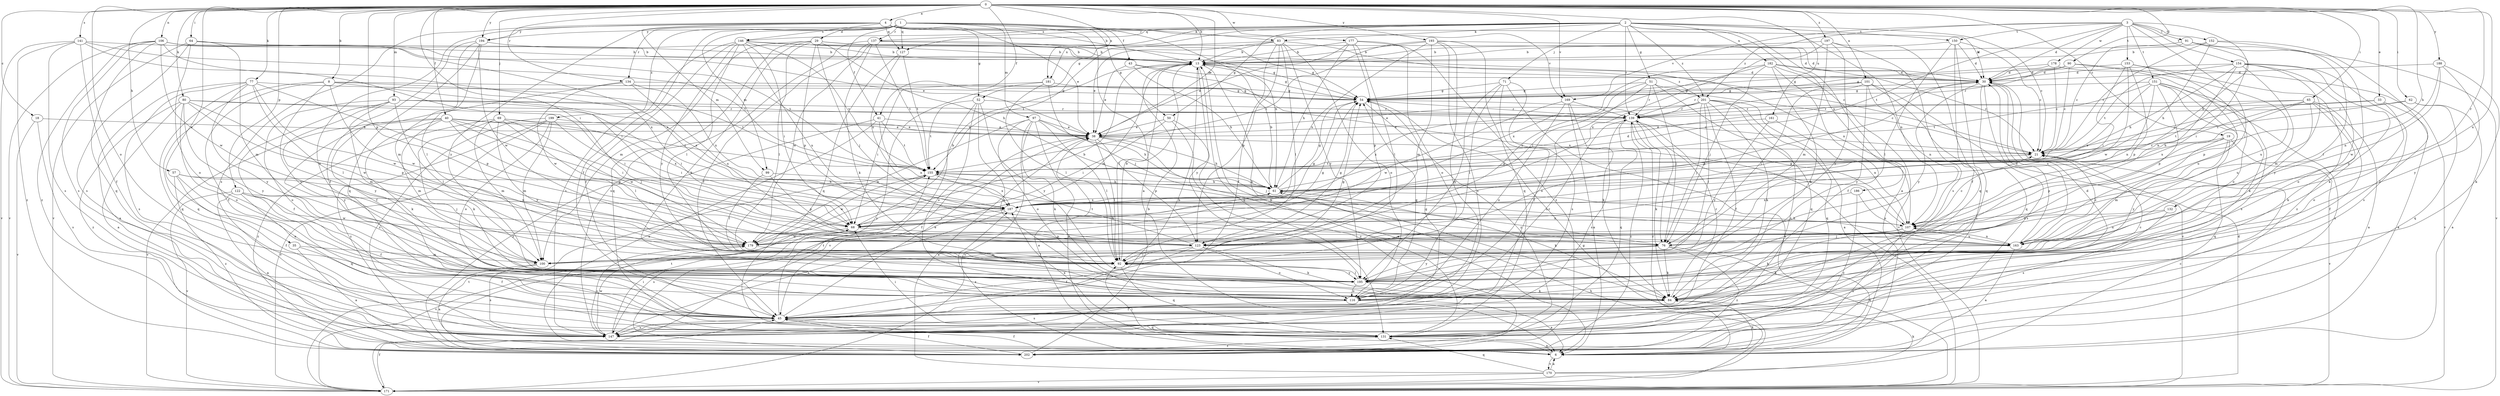 strict digraph  {
0;
1;
2;
3;
4;
6;
8;
13;
18;
19;
21;
29;
30;
33;
35;
38;
40;
41;
43;
45;
50;
51;
52;
54;
57;
61;
62;
64;
65;
68;
69;
71;
76;
77;
80;
83;
84;
90;
91;
92;
93;
97;
99;
100;
101;
106;
107;
116;
122;
123;
127;
131;
132;
134;
137;
139;
141;
146;
147;
150;
151;
152;
153;
154;
155;
161;
163;
169;
170;
171;
177;
178;
179;
181;
182;
186;
187;
188;
193;
194;
195;
197;
199;
201;
202;
0 -> 4  [label=a];
0 -> 8  [label=b];
0 -> 13  [label=b];
0 -> 18  [label=c];
0 -> 19  [label=c];
0 -> 33  [label=e];
0 -> 35  [label=e];
0 -> 38  [label=e];
0 -> 40  [label=f];
0 -> 41  [label=f];
0 -> 57  [label=h];
0 -> 61  [label=h];
0 -> 62  [label=i];
0 -> 64  [label=i];
0 -> 65  [label=i];
0 -> 68  [label=i];
0 -> 69  [label=j];
0 -> 77  [label=k];
0 -> 80  [label=k];
0 -> 90  [label=l];
0 -> 93  [label=m];
0 -> 101  [label=n];
0 -> 106  [label=n];
0 -> 116  [label=o];
0 -> 122  [label=p];
0 -> 123  [label=p];
0 -> 132  [label=r];
0 -> 134  [label=r];
0 -> 141  [label=s];
0 -> 161  [label=u];
0 -> 163  [label=u];
0 -> 169  [label=v];
0 -> 177  [label=w];
0 -> 181  [label=x];
0 -> 188  [label=y];
0 -> 193  [label=y];
0 -> 194  [label=y];
0 -> 197  [label=z];
1 -> 6  [label=a];
1 -> 29  [label=d];
1 -> 41  [label=f];
1 -> 43  [label=f];
1 -> 45  [label=f];
1 -> 50  [label=g];
1 -> 61  [label=h];
1 -> 83  [label=k];
1 -> 97  [label=m];
1 -> 99  [label=m];
1 -> 127  [label=q];
1 -> 134  [label=r];
1 -> 137  [label=r];
1 -> 194  [label=y];
1 -> 199  [label=z];
2 -> 6  [label=a];
2 -> 21  [label=c];
2 -> 50  [label=g];
2 -> 51  [label=g];
2 -> 52  [label=g];
2 -> 71  [label=j];
2 -> 83  [label=k];
2 -> 107  [label=n];
2 -> 127  [label=q];
2 -> 137  [label=r];
2 -> 139  [label=r];
2 -> 146  [label=s];
2 -> 150  [label=t];
2 -> 181  [label=x];
2 -> 182  [label=x];
2 -> 186  [label=x];
2 -> 201  [label=z];
3 -> 30  [label=d];
3 -> 61  [label=h];
3 -> 76  [label=j];
3 -> 91  [label=l];
3 -> 150  [label=t];
3 -> 151  [label=t];
3 -> 152  [label=t];
3 -> 153  [label=t];
3 -> 154  [label=t];
3 -> 155  [label=t];
3 -> 169  [label=v];
3 -> 178  [label=w];
3 -> 201  [label=z];
4 -> 13  [label=b];
4 -> 30  [label=d];
4 -> 38  [label=e];
4 -> 52  [label=g];
4 -> 99  [label=m];
4 -> 116  [label=o];
4 -> 127  [label=q];
4 -> 146  [label=s];
4 -> 147  [label=s];
4 -> 169  [label=v];
4 -> 194  [label=y];
4 -> 195  [label=y];
6 -> 38  [label=e];
6 -> 45  [label=f];
6 -> 84  [label=k];
6 -> 92  [label=l];
6 -> 139  [label=r];
6 -> 170  [label=v];
6 -> 187  [label=x];
8 -> 45  [label=f];
8 -> 54  [label=g];
8 -> 131  [label=q];
8 -> 155  [label=t];
8 -> 179  [label=w];
8 -> 187  [label=x];
8 -> 195  [label=y];
13 -> 30  [label=d];
13 -> 54  [label=g];
13 -> 84  [label=k];
13 -> 92  [label=l];
13 -> 100  [label=m];
13 -> 131  [label=q];
13 -> 195  [label=y];
13 -> 201  [label=z];
18 -> 38  [label=e];
18 -> 147  [label=s];
18 -> 171  [label=v];
19 -> 21  [label=c];
19 -> 100  [label=m];
19 -> 123  [label=p];
19 -> 131  [label=q];
19 -> 171  [label=v];
19 -> 195  [label=y];
21 -> 155  [label=t];
29 -> 13  [label=b];
29 -> 30  [label=d];
29 -> 61  [label=h];
29 -> 76  [label=j];
29 -> 84  [label=k];
29 -> 92  [label=l];
29 -> 100  [label=m];
29 -> 123  [label=p];
29 -> 131  [label=q];
30 -> 54  [label=g];
30 -> 123  [label=p];
30 -> 131  [label=q];
30 -> 163  [label=u];
30 -> 195  [label=y];
30 -> 202  [label=z];
33 -> 6  [label=a];
33 -> 21  [label=c];
33 -> 116  [label=o];
33 -> 139  [label=r];
35 -> 6  [label=a];
35 -> 45  [label=f];
35 -> 100  [label=m];
38 -> 21  [label=c];
38 -> 45  [label=f];
38 -> 61  [label=h];
38 -> 76  [label=j];
38 -> 92  [label=l];
38 -> 123  [label=p];
40 -> 38  [label=e];
40 -> 68  [label=i];
40 -> 76  [label=j];
40 -> 84  [label=k];
40 -> 100  [label=m];
40 -> 123  [label=p];
40 -> 155  [label=t];
40 -> 171  [label=v];
40 -> 195  [label=y];
41 -> 6  [label=a];
41 -> 38  [label=e];
41 -> 107  [label=n];
41 -> 155  [label=t];
41 -> 202  [label=z];
43 -> 30  [label=d];
43 -> 38  [label=e];
43 -> 61  [label=h];
43 -> 107  [label=n];
45 -> 38  [label=e];
45 -> 54  [label=g];
45 -> 131  [label=q];
45 -> 147  [label=s];
45 -> 155  [label=t];
50 -> 6  [label=a];
50 -> 38  [label=e];
50 -> 68  [label=i];
50 -> 202  [label=z];
51 -> 21  [label=c];
51 -> 54  [label=g];
51 -> 76  [label=j];
51 -> 116  [label=o];
51 -> 123  [label=p];
51 -> 131  [label=q];
51 -> 139  [label=r];
52 -> 84  [label=k];
52 -> 116  [label=o];
52 -> 139  [label=r];
52 -> 155  [label=t];
52 -> 171  [label=v];
52 -> 195  [label=y];
54 -> 139  [label=r];
54 -> 202  [label=z];
57 -> 45  [label=f];
57 -> 61  [label=h];
57 -> 76  [label=j];
57 -> 116  [label=o];
57 -> 202  [label=z];
61 -> 13  [label=b];
61 -> 30  [label=d];
61 -> 54  [label=g];
61 -> 84  [label=k];
61 -> 187  [label=x];
62 -> 6  [label=a];
62 -> 21  [label=c];
62 -> 131  [label=q];
62 -> 139  [label=r];
64 -> 13  [label=b];
64 -> 100  [label=m];
64 -> 116  [label=o];
64 -> 147  [label=s];
64 -> 171  [label=v];
64 -> 187  [label=x];
65 -> 6  [label=a];
65 -> 45  [label=f];
65 -> 61  [label=h];
65 -> 84  [label=k];
65 -> 139  [label=r];
65 -> 155  [label=t];
65 -> 163  [label=u];
65 -> 187  [label=x];
68 -> 13  [label=b];
68 -> 54  [label=g];
68 -> 123  [label=p];
68 -> 147  [label=s];
68 -> 171  [label=v];
68 -> 179  [label=w];
69 -> 38  [label=e];
69 -> 84  [label=k];
69 -> 92  [label=l];
69 -> 100  [label=m];
69 -> 179  [label=w];
69 -> 187  [label=x];
69 -> 195  [label=y];
69 -> 202  [label=z];
71 -> 45  [label=f];
71 -> 54  [label=g];
71 -> 92  [label=l];
71 -> 147  [label=s];
71 -> 171  [label=v];
71 -> 195  [label=y];
76 -> 6  [label=a];
76 -> 84  [label=k];
76 -> 100  [label=m];
76 -> 195  [label=y];
76 -> 202  [label=z];
77 -> 6  [label=a];
77 -> 54  [label=g];
77 -> 92  [label=l];
77 -> 123  [label=p];
77 -> 131  [label=q];
77 -> 147  [label=s];
77 -> 179  [label=w];
77 -> 195  [label=y];
80 -> 6  [label=a];
80 -> 68  [label=i];
80 -> 116  [label=o];
80 -> 123  [label=p];
80 -> 139  [label=r];
80 -> 179  [label=w];
80 -> 195  [label=y];
80 -> 202  [label=z];
83 -> 13  [label=b];
83 -> 38  [label=e];
83 -> 45  [label=f];
83 -> 92  [label=l];
83 -> 107  [label=n];
83 -> 116  [label=o];
83 -> 123  [label=p];
83 -> 155  [label=t];
83 -> 195  [label=y];
84 -> 30  [label=d];
84 -> 45  [label=f];
84 -> 139  [label=r];
90 -> 21  [label=c];
90 -> 30  [label=d];
90 -> 54  [label=g];
90 -> 123  [label=p];
90 -> 139  [label=r];
90 -> 163  [label=u];
91 -> 13  [label=b];
91 -> 21  [label=c];
91 -> 68  [label=i];
91 -> 92  [label=l];
91 -> 171  [label=v];
92 -> 13  [label=b];
92 -> 54  [label=g];
92 -> 131  [label=q];
92 -> 195  [label=y];
93 -> 21  [label=c];
93 -> 45  [label=f];
93 -> 68  [label=i];
93 -> 92  [label=l];
93 -> 100  [label=m];
93 -> 116  [label=o];
93 -> 139  [label=r];
93 -> 195  [label=y];
97 -> 6  [label=a];
97 -> 38  [label=e];
97 -> 61  [label=h];
97 -> 84  [label=k];
97 -> 92  [label=l];
97 -> 116  [label=o];
97 -> 171  [label=v];
97 -> 179  [label=w];
99 -> 61  [label=h];
99 -> 92  [label=l];
99 -> 123  [label=p];
100 -> 6  [label=a];
100 -> 147  [label=s];
101 -> 54  [label=g];
101 -> 76  [label=j];
101 -> 107  [label=n];
101 -> 139  [label=r];
101 -> 171  [label=v];
101 -> 195  [label=y];
101 -> 202  [label=z];
106 -> 13  [label=b];
106 -> 38  [label=e];
106 -> 131  [label=q];
106 -> 147  [label=s];
106 -> 155  [label=t];
106 -> 171  [label=v];
106 -> 179  [label=w];
106 -> 187  [label=x];
106 -> 202  [label=z];
107 -> 21  [label=c];
107 -> 54  [label=g];
107 -> 76  [label=j];
107 -> 84  [label=k];
107 -> 163  [label=u];
107 -> 202  [label=z];
116 -> 6  [label=a];
116 -> 21  [label=c];
116 -> 54  [label=g];
116 -> 139  [label=r];
116 -> 147  [label=s];
122 -> 6  [label=a];
122 -> 45  [label=f];
122 -> 131  [label=q];
122 -> 171  [label=v];
122 -> 179  [label=w];
122 -> 187  [label=x];
123 -> 45  [label=f];
123 -> 54  [label=g];
123 -> 84  [label=k];
123 -> 92  [label=l];
123 -> 116  [label=o];
123 -> 155  [label=t];
127 -> 131  [label=q];
127 -> 155  [label=t];
127 -> 187  [label=x];
131 -> 6  [label=a];
131 -> 13  [label=b];
131 -> 68  [label=i];
131 -> 187  [label=x];
131 -> 202  [label=z];
132 -> 107  [label=n];
132 -> 147  [label=s];
132 -> 163  [label=u];
134 -> 45  [label=f];
134 -> 54  [label=g];
134 -> 163  [label=u];
134 -> 179  [label=w];
134 -> 187  [label=x];
137 -> 13  [label=b];
137 -> 45  [label=f];
137 -> 54  [label=g];
137 -> 84  [label=k];
137 -> 147  [label=s];
137 -> 155  [label=t];
137 -> 179  [label=w];
139 -> 38  [label=e];
139 -> 76  [label=j];
139 -> 84  [label=k];
139 -> 131  [label=q];
139 -> 147  [label=s];
139 -> 202  [label=z];
141 -> 13  [label=b];
141 -> 45  [label=f];
141 -> 68  [label=i];
141 -> 147  [label=s];
141 -> 155  [label=t];
141 -> 171  [label=v];
141 -> 202  [label=z];
146 -> 13  [label=b];
146 -> 21  [label=c];
146 -> 45  [label=f];
146 -> 54  [label=g];
146 -> 68  [label=i];
146 -> 92  [label=l];
146 -> 147  [label=s];
146 -> 155  [label=t];
146 -> 163  [label=u];
146 -> 195  [label=y];
147 -> 13  [label=b];
147 -> 68  [label=i];
147 -> 179  [label=w];
150 -> 13  [label=b];
150 -> 21  [label=c];
150 -> 30  [label=d];
150 -> 45  [label=f];
150 -> 92  [label=l];
150 -> 131  [label=q];
151 -> 54  [label=g];
151 -> 84  [label=k];
151 -> 107  [label=n];
151 -> 123  [label=p];
151 -> 147  [label=s];
151 -> 155  [label=t];
151 -> 163  [label=u];
151 -> 187  [label=x];
151 -> 202  [label=z];
152 -> 13  [label=b];
152 -> 21  [label=c];
152 -> 45  [label=f];
152 -> 61  [label=h];
152 -> 195  [label=y];
153 -> 30  [label=d];
153 -> 68  [label=i];
153 -> 116  [label=o];
153 -> 123  [label=p];
153 -> 179  [label=w];
153 -> 202  [label=z];
154 -> 30  [label=d];
154 -> 61  [label=h];
154 -> 84  [label=k];
154 -> 100  [label=m];
154 -> 107  [label=n];
154 -> 116  [label=o];
154 -> 147  [label=s];
154 -> 155  [label=t];
154 -> 195  [label=y];
155 -> 61  [label=h];
155 -> 163  [label=u];
155 -> 179  [label=w];
155 -> 187  [label=x];
161 -> 38  [label=e];
161 -> 107  [label=n];
161 -> 195  [label=y];
163 -> 6  [label=a];
163 -> 21  [label=c];
163 -> 30  [label=d];
163 -> 61  [label=h];
163 -> 84  [label=k];
163 -> 107  [label=n];
169 -> 6  [label=a];
169 -> 84  [label=k];
169 -> 116  [label=o];
169 -> 139  [label=r];
169 -> 179  [label=w];
170 -> 6  [label=a];
170 -> 21  [label=c];
170 -> 38  [label=e];
170 -> 84  [label=k];
170 -> 131  [label=q];
170 -> 171  [label=v];
171 -> 30  [label=d];
171 -> 45  [label=f];
171 -> 54  [label=g];
171 -> 61  [label=h];
171 -> 139  [label=r];
171 -> 155  [label=t];
177 -> 13  [label=b];
177 -> 38  [label=e];
177 -> 61  [label=h];
177 -> 92  [label=l];
177 -> 116  [label=o];
177 -> 123  [label=p];
177 -> 202  [label=z];
178 -> 21  [label=c];
178 -> 30  [label=d];
178 -> 54  [label=g];
178 -> 171  [label=v];
179 -> 13  [label=b];
179 -> 54  [label=g];
179 -> 61  [label=h];
179 -> 92  [label=l];
179 -> 147  [label=s];
181 -> 54  [label=g];
181 -> 68  [label=i];
181 -> 76  [label=j];
181 -> 92  [label=l];
181 -> 202  [label=z];
182 -> 21  [label=c];
182 -> 30  [label=d];
182 -> 45  [label=f];
182 -> 68  [label=i];
182 -> 76  [label=j];
182 -> 84  [label=k];
182 -> 171  [label=v];
182 -> 187  [label=x];
186 -> 163  [label=u];
186 -> 187  [label=x];
186 -> 202  [label=z];
187 -> 68  [label=i];
187 -> 107  [label=n];
187 -> 147  [label=s];
188 -> 30  [label=d];
188 -> 84  [label=k];
188 -> 107  [label=n];
188 -> 179  [label=w];
188 -> 195  [label=y];
193 -> 13  [label=b];
193 -> 30  [label=d];
193 -> 45  [label=f];
193 -> 100  [label=m];
193 -> 131  [label=q];
193 -> 147  [label=s];
193 -> 155  [label=t];
193 -> 187  [label=x];
194 -> 13  [label=b];
194 -> 45  [label=f];
194 -> 92  [label=l];
194 -> 100  [label=m];
194 -> 131  [label=q];
194 -> 179  [label=w];
195 -> 84  [label=k];
195 -> 92  [label=l];
195 -> 116  [label=o];
197 -> 13  [label=b];
197 -> 100  [label=m];
197 -> 131  [label=q];
197 -> 147  [label=s];
197 -> 187  [label=x];
197 -> 195  [label=y];
199 -> 38  [label=e];
199 -> 68  [label=i];
199 -> 100  [label=m];
199 -> 116  [label=o];
199 -> 147  [label=s];
199 -> 171  [label=v];
199 -> 202  [label=z];
201 -> 6  [label=a];
201 -> 38  [label=e];
201 -> 45  [label=f];
201 -> 76  [label=j];
201 -> 84  [label=k];
201 -> 92  [label=l];
201 -> 131  [label=q];
201 -> 139  [label=r];
201 -> 147  [label=s];
201 -> 187  [label=x];
202 -> 13  [label=b];
202 -> 45  [label=f];
202 -> 155  [label=t];
}
